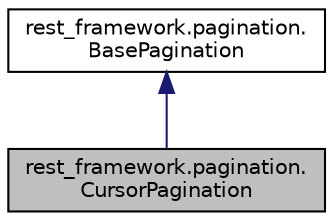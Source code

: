 digraph "rest_framework.pagination.CursorPagination"
{
 // LATEX_PDF_SIZE
  edge [fontname="Helvetica",fontsize="10",labelfontname="Helvetica",labelfontsize="10"];
  node [fontname="Helvetica",fontsize="10",shape=record];
  Node1 [label="rest_framework.pagination.\lCursorPagination",height=0.2,width=0.4,color="black", fillcolor="grey75", style="filled", fontcolor="black",tooltip=" "];
  Node2 -> Node1 [dir="back",color="midnightblue",fontsize="10",style="solid",fontname="Helvetica"];
  Node2 [label="rest_framework.pagination.\lBasePagination",height=0.2,width=0.4,color="black", fillcolor="white", style="filled",URL="$classrest__framework_1_1pagination_1_1_base_pagination.html",tooltip=" "];
}
